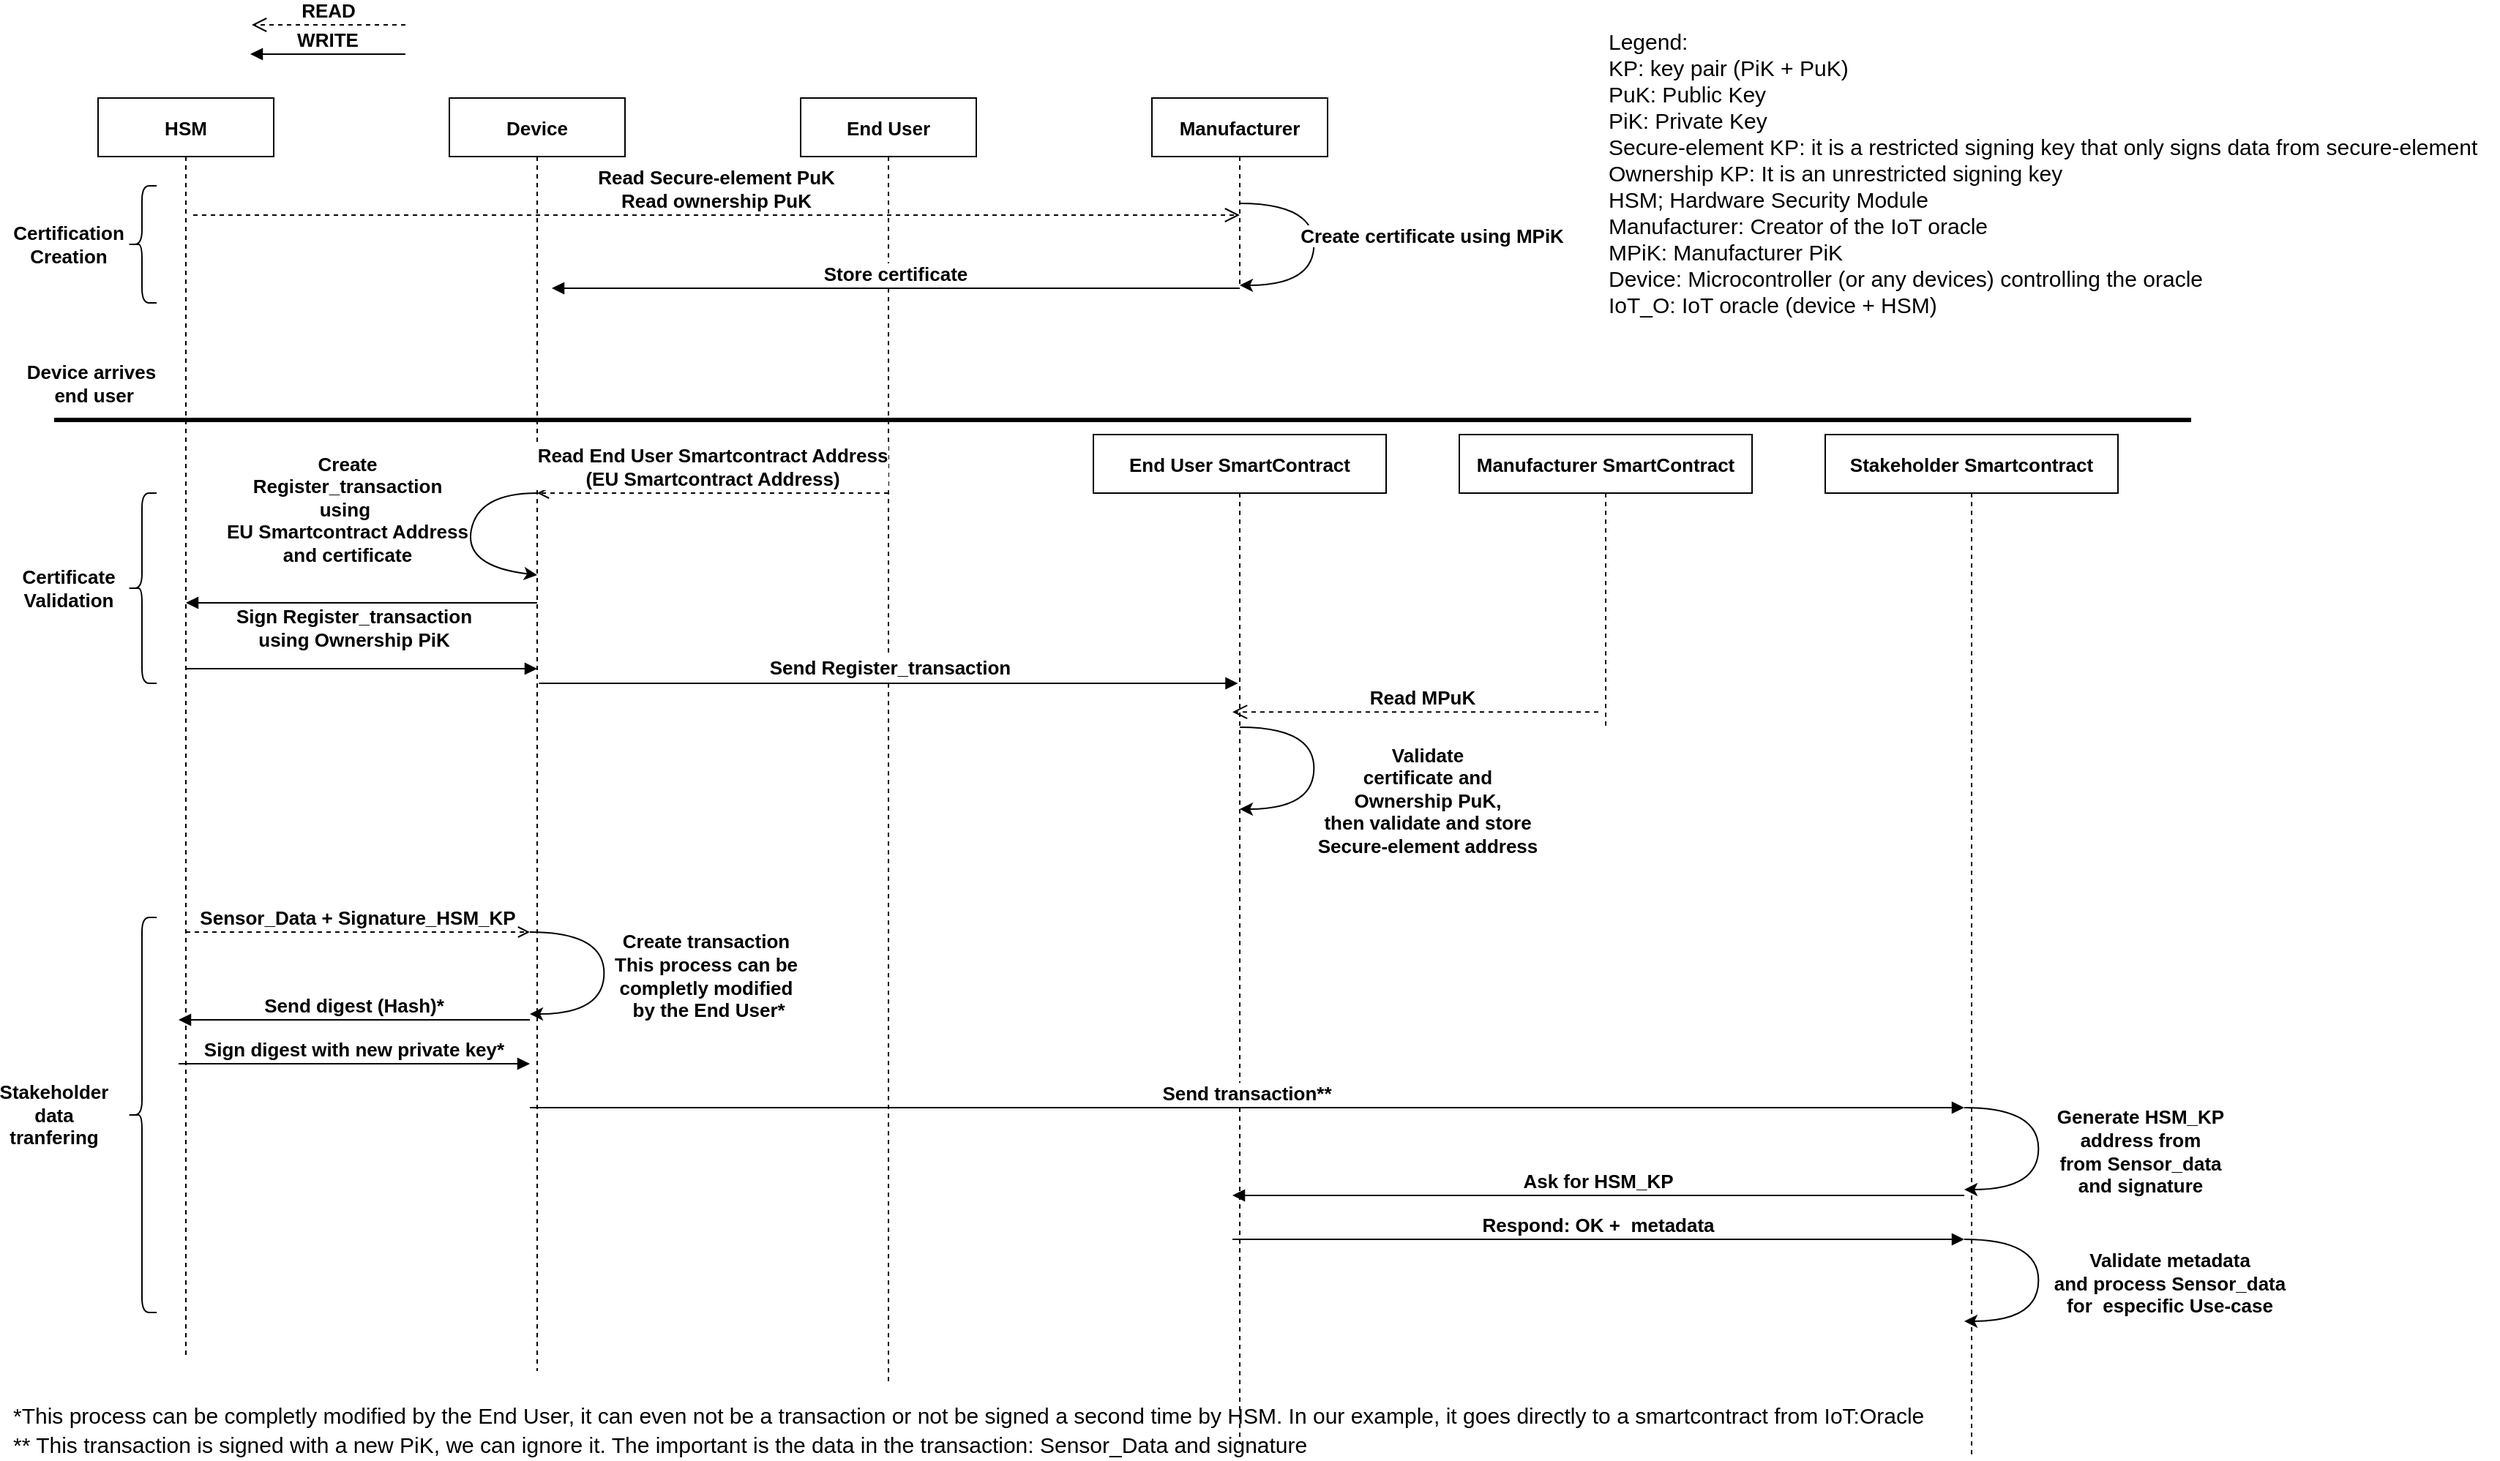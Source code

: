 <mxfile version="14.7.6" type="device"><diagram id="kgpKYQtTHZ0yAKxKKP6v" name="Page-1"><mxGraphModel dx="1673" dy="971" grid="1" gridSize="10" guides="1" tooltips="1" connect="1" arrows="1" fold="1" page="1" pageScale="1" pageWidth="850" pageHeight="1100" math="0" shadow="0"><root><mxCell id="0"/><mxCell id="1" parent="0"/><mxCell id="3nuBFxr9cyL0pnOWT2aG-1" value="HSM" style="shape=umlLifeline;perimeter=lifelinePerimeter;container=1;collapsible=0;recursiveResize=0;rounded=0;shadow=0;strokeWidth=1;fontStyle=1;fontSize=13;" parent="1" vertex="1"><mxGeometry x="80" y="80" width="120" height="860" as="geometry"/></mxCell><mxCell id="3nuBFxr9cyL0pnOWT2aG-5" value="Device" style="shape=umlLifeline;perimeter=lifelinePerimeter;container=1;collapsible=0;recursiveResize=0;rounded=0;shadow=0;strokeWidth=1;fontStyle=1;fontSize=13;" parent="1" vertex="1"><mxGeometry x="320" y="80" width="120" height="870" as="geometry"/></mxCell><mxCell id="PK25MbMjysthuU5o7wJD-3" value="End User" style="shape=umlLifeline;perimeter=lifelinePerimeter;container=1;collapsible=0;recursiveResize=0;rounded=0;shadow=0;strokeWidth=1;fontStyle=1;fontSize=13;" parent="1" vertex="1"><mxGeometry x="560" y="80" width="120" height="880" as="geometry"/></mxCell><mxCell id="PK25MbMjysthuU5o7wJD-5" value="Manufacturer" style="shape=umlLifeline;perimeter=lifelinePerimeter;container=1;collapsible=0;recursiveResize=0;rounded=0;shadow=0;strokeWidth=1;fontStyle=1;fontSize=13;" parent="1" vertex="1"><mxGeometry x="800" y="80" width="120" height="130" as="geometry"/></mxCell><mxCell id="PK25MbMjysthuU5o7wJD-15" value="READ" style="verticalAlign=bottom;endArrow=open;dashed=1;endSize=8;shadow=0;strokeWidth=1;fontStyle=1;fontSize=13;" parent="1" edge="1"><mxGeometry relative="1" as="geometry"><mxPoint x="184.997" y="30.0" as="targetPoint"/><mxPoint x="290" y="30" as="sourcePoint"/></mxGeometry></mxCell><mxCell id="PK25MbMjysthuU5o7wJD-16" value="WRITE" style="verticalAlign=bottom;endArrow=block;shadow=0;strokeWidth=1;fontStyle=1;fontSize=13;" parent="1" edge="1"><mxGeometry relative="1" as="geometry"><mxPoint x="290" y="50" as="sourcePoint"/><mxPoint x="184" y="50" as="targetPoint"/></mxGeometry></mxCell><mxCell id="PK25MbMjysthuU5o7wJD-21" value="" style="group;fontStyle=1;fontSize=13;" parent="1" vertex="1" connectable="0"><mxGeometry x="50" y="140" width="70" height="80" as="geometry"/></mxCell><mxCell id="PK25MbMjysthuU5o7wJD-12" value="" style="shape=curlyBracket;whiteSpace=wrap;html=1;rounded=1;size=0.5;fontStyle=1;fontSize=13;" parent="PK25MbMjysthuU5o7wJD-21" vertex="1"><mxGeometry x="50" width="20" height="80" as="geometry"/></mxCell><mxCell id="PK25MbMjysthuU5o7wJD-14" value="Certification&lt;br&gt;Creation" style="text;html=1;strokeColor=none;fillColor=none;align=center;verticalAlign=middle;whiteSpace=wrap;rounded=0;fontStyle=1;fontSize=13;" parent="PK25MbMjysthuU5o7wJD-21" vertex="1"><mxGeometry x="-10" y="30" width="40" height="20" as="geometry"/></mxCell><mxCell id="PK25MbMjysthuU5o7wJD-22" value="" style="group;fontStyle=1;fontSize=13;" parent="1" vertex="1" connectable="0"><mxGeometry x="50" y="350" width="70" height="130" as="geometry"/></mxCell><mxCell id="PK25MbMjysthuU5o7wJD-23" value="" style="shape=curlyBracket;whiteSpace=wrap;html=1;rounded=1;size=0.5;fontStyle=1;fontSize=13;" parent="PK25MbMjysthuU5o7wJD-22" vertex="1"><mxGeometry x="50" width="20" height="130" as="geometry"/></mxCell><mxCell id="tJ1vnzaz8SMLXuXBX4dA-22" value="" style="group;fontStyle=1;fontSize=13;" parent="1" vertex="1" connectable="0"><mxGeometry x="50" y="640" width="70" height="270" as="geometry"/></mxCell><mxCell id="tJ1vnzaz8SMLXuXBX4dA-23" value="" style="shape=curlyBracket;whiteSpace=wrap;html=1;rounded=1;size=0.5;fontStyle=1;fontSize=13;" parent="tJ1vnzaz8SMLXuXBX4dA-22" vertex="1"><mxGeometry x="50" width="20" height="270.0" as="geometry"/></mxCell><mxCell id="tJ1vnzaz8SMLXuXBX4dA-24" value="Stakeholder data tranfering" style="text;html=1;strokeColor=none;fillColor=none;align=center;verticalAlign=middle;whiteSpace=wrap;rounded=0;fontStyle=1;fontSize=13;" parent="tJ1vnzaz8SMLXuXBX4dA-22" vertex="1"><mxGeometry x="-20" y="101.25" width="40" height="67.5" as="geometry"/></mxCell><mxCell id="x-Ay-M83Ov1TleOutt_n-1" value="Read Secure-element PuK&#10;Read ownership PuK" style="verticalAlign=bottom;endArrow=open;dashed=1;endSize=8;shadow=0;strokeWidth=1;fontStyle=1;fontSize=13;" edge="1" parent="1"><mxGeometry relative="1" as="geometry"><mxPoint x="860" y="160" as="targetPoint"/><mxPoint x="144.997" y="160" as="sourcePoint"/></mxGeometry></mxCell><mxCell id="x-Ay-M83Ov1TleOutt_n-2" value="Store certificate" style="verticalAlign=bottom;endArrow=block;shadow=0;strokeWidth=1;fontStyle=1;fontSize=13;" edge="1" parent="1"><mxGeometry relative="1" as="geometry"><mxPoint x="860" y="210" as="sourcePoint"/><mxPoint x="390" y="210" as="targetPoint"/></mxGeometry></mxCell><mxCell id="x-Ay-M83Ov1TleOutt_n-3" value="" style="curved=1;endArrow=classic;html=1;" edge="1" parent="1"><mxGeometry width="50" height="50" relative="1" as="geometry"><mxPoint x="860.004" y="152" as="sourcePoint"/><mxPoint x="860.004" y="208.0" as="targetPoint"/><Array as="points"><mxPoint x="910.68" y="152"/><mxPoint x="910.68" y="208"/></Array></mxGeometry></mxCell><mxCell id="x-Ay-M83Ov1TleOutt_n-4" value="&lt;span style=&quot;font-size: 13px&quot;&gt;&lt;b&gt;Create certificate using MPiK&lt;/b&gt;&lt;/span&gt;" style="edgeLabel;html=1;align=center;verticalAlign=middle;resizable=0;points=[];" vertex="1" connectable="0" parent="x-Ay-M83Ov1TleOutt_n-3"><mxGeometry x="-0.359" y="-8" relative="1" as="geometry"><mxPoint x="88" y="22" as="offset"/></mxGeometry></mxCell><mxCell id="x-Ay-M83Ov1TleOutt_n-5" value="&lt;font style=&quot;font-size: 15px&quot;&gt;&lt;span&gt;Legend:&lt;/span&gt;&lt;br&gt;KP: key pair (PiK + PuK)&lt;br&gt;&lt;span style=&quot;font-size: 15px&quot;&gt;PuK: Public Key&lt;/span&gt;&lt;br&gt;&lt;span style=&quot;font-size: 15px&quot;&gt;PiK: Private Key&lt;br&gt;&lt;/span&gt;Secure-element KP: it is a restricted signing key that only signs data from secure-element&lt;br&gt;Ownership KP: It is an unrestricted signing key&lt;br&gt;&lt;span style=&quot;font-size: 15px&quot;&gt;HSM; Hardware Security Module&lt;/span&gt;&lt;br&gt;&lt;span style=&quot;font-size: 15px&quot;&gt;Manufacturer: Creator of the IoT oracle&lt;/span&gt;&lt;br&gt;&lt;span style=&quot;font-size: 15px&quot;&gt;MPiK: Manufacturer PiK&lt;/span&gt;&lt;br&gt;&lt;span style=&quot;font-size: 15px&quot;&gt;Device: Microcontroller (or any devices) controlling the oracle&lt;/span&gt;&lt;br&gt;&lt;div&gt;&lt;span&gt;&lt;font style=&quot;font-size: 15px&quot;&gt;IoT_O: IoT oracle (device + HSM)&lt;/font&gt;&lt;/span&gt;&lt;/div&gt;&lt;br&gt;&lt;/font&gt;" style="text;html=1;align=left;verticalAlign=middle;resizable=0;points=[];autosize=1;strokeColor=none;" vertex="1" parent="1"><mxGeometry x="1110" y="50" width="610" height="180" as="geometry"/></mxCell><mxCell id="x-Ay-M83Ov1TleOutt_n-7" value="Manufacturer SmartContract" style="shape=umlLifeline;perimeter=lifelinePerimeter;container=1;collapsible=0;recursiveResize=0;rounded=0;shadow=0;strokeWidth=1;fontStyle=1;fontSize=13;" vertex="1" parent="1"><mxGeometry x="1010" y="310" width="200" height="200" as="geometry"/></mxCell><mxCell id="x-Ay-M83Ov1TleOutt_n-8" value="" style="endArrow=none;html=1;strokeWidth=3;" edge="1" parent="1"><mxGeometry width="50" height="50" relative="1" as="geometry"><mxPoint x="50" y="300" as="sourcePoint"/><mxPoint x="1510" y="300" as="targetPoint"/></mxGeometry></mxCell><mxCell id="x-Ay-M83Ov1TleOutt_n-9" value="&lt;b&gt;&lt;font style=&quot;font-size: 13px&quot;&gt;Device arrives&lt;br&gt;&amp;nbsp;end user&lt;/font&gt;&lt;/b&gt;" style="text;html=1;align=center;verticalAlign=middle;resizable=0;points=[];autosize=1;strokeColor=none;" vertex="1" parent="1"><mxGeometry x="25" y="260" width="100" height="30" as="geometry"/></mxCell><mxCell id="x-Ay-M83Ov1TleOutt_n-11" value="Read End User Smartcontract Address&#10;(EU Smartcontract Address)" style="verticalAlign=bottom;endArrow=open;shadow=0;strokeWidth=1;fontStyle=1;fontSize=13;dashed=1;endFill=0;" edge="1" parent="1"><mxGeometry relative="1" as="geometry"><mxPoint x="620" y="350" as="sourcePoint"/><mxPoint x="380" y="350" as="targetPoint"/></mxGeometry></mxCell><mxCell id="x-Ay-M83Ov1TleOutt_n-12" value="Send Register_transaction&#10;" style="verticalAlign=bottom;endArrow=block;shadow=0;strokeWidth=1;fontStyle=1;fontSize=13;" edge="1" parent="1"><mxGeometry x="0.005" y="-15" relative="1" as="geometry"><mxPoint x="381.25" y="480" as="sourcePoint"/><mxPoint x="858.75" y="480" as="targetPoint"/><mxPoint as="offset"/></mxGeometry></mxCell><mxCell id="x-Ay-M83Ov1TleOutt_n-14" value="End User SmartContract" style="shape=umlLifeline;perimeter=lifelinePerimeter;container=1;collapsible=0;recursiveResize=0;rounded=0;shadow=0;strokeWidth=1;fontStyle=1;fontSize=13;" vertex="1" parent="1"><mxGeometry x="760" y="310" width="200" height="690" as="geometry"/></mxCell><mxCell id="x-Ay-M83Ov1TleOutt_n-16" value="Read MPuK" style="verticalAlign=bottom;endArrow=open;dashed=1;endSize=8;shadow=0;strokeWidth=1;fontStyle=1;fontSize=13;" edge="1" parent="1"><mxGeometry x="-0.04" relative="1" as="geometry"><mxPoint x="855" y="499.58" as="targetPoint"/><mxPoint x="1105" y="499.58" as="sourcePoint"/><mxPoint as="offset"/></mxGeometry></mxCell><mxCell id="x-Ay-M83Ov1TleOutt_n-17" value="" style="curved=1;endArrow=classic;html=1;" edge="1" parent="1"><mxGeometry width="50" height="50" relative="1" as="geometry"><mxPoint x="860.004" y="510" as="sourcePoint"/><mxPoint x="860.004" y="566.0" as="targetPoint"/><Array as="points"><mxPoint x="910.68" y="510"/><mxPoint x="910.68" y="566"/></Array></mxGeometry></mxCell><mxCell id="x-Ay-M83Ov1TleOutt_n-18" value="&lt;span style=&quot;font-size: 13px&quot;&gt;&lt;b&gt;Validate&lt;br&gt;certificate and &lt;br&gt;Ownership PuK,&lt;br&gt;then validate and store&lt;br&gt;&lt;/b&gt;&lt;/span&gt;&lt;span style=&quot;font-size: 13px ; font-weight: 700&quot;&gt;Secure-element&amp;nbsp;&lt;/span&gt;&lt;span style=&quot;font-size: 13px&quot;&gt;&lt;b&gt;address&lt;br&gt;&lt;/b&gt;&lt;/span&gt;" style="edgeLabel;html=1;align=center;verticalAlign=middle;resizable=0;points=[];" vertex="1" connectable="0" parent="x-Ay-M83Ov1TleOutt_n-17"><mxGeometry x="-0.359" y="-8" relative="1" as="geometry"><mxPoint x="85" y="50" as="offset"/></mxGeometry></mxCell><mxCell id="x-Ay-M83Ov1TleOutt_n-20" value="Sensor_Data + Signature_HSM_KP" style="verticalAlign=bottom;endArrow=open;shadow=0;strokeWidth=1;fontStyle=1;fontSize=13;dashed=1;endFill=0;" edge="1" parent="1"><mxGeometry relative="1" as="geometry"><mxPoint x="140" y="650" as="sourcePoint"/><mxPoint x="375" y="650" as="targetPoint"/></mxGeometry></mxCell><mxCell id="x-Ay-M83Ov1TleOutt_n-22" value="" style="curved=1;endArrow=classic;html=1;" edge="1" parent="1"><mxGeometry width="50" height="50" relative="1" as="geometry"><mxPoint x="375.004" y="650" as="sourcePoint"/><mxPoint x="375.004" y="706.0" as="targetPoint"/><Array as="points"><mxPoint x="425.68" y="650"/><mxPoint x="425.68" y="706"/></Array></mxGeometry></mxCell><mxCell id="x-Ay-M83Ov1TleOutt_n-23" value="&lt;span style=&quot;font-size: 13px&quot;&gt;&lt;b&gt;Create transaction&lt;br&gt;This process can be&lt;br&gt;completly&amp;nbsp;modified&lt;br&gt;&amp;nbsp;by the End User*&lt;br&gt;&lt;/b&gt;&lt;/span&gt;" style="edgeLabel;html=1;align=center;verticalAlign=middle;resizable=0;points=[];" vertex="1" connectable="0" parent="x-Ay-M83Ov1TleOutt_n-22"><mxGeometry x="-0.359" y="-8" relative="1" as="geometry"><mxPoint x="77" y="30" as="offset"/></mxGeometry></mxCell><mxCell id="x-Ay-M83Ov1TleOutt_n-25" value="Sign digest with new private key*" style="verticalAlign=bottom;endArrow=block;shadow=0;strokeWidth=1;fontStyle=1;fontSize=13;" edge="1" parent="1"><mxGeometry relative="1" as="geometry"><mxPoint x="135" y="740" as="sourcePoint"/><mxPoint x="375" y="740" as="targetPoint"/></mxGeometry></mxCell><mxCell id="x-Ay-M83Ov1TleOutt_n-26" value="&lt;font style=&quot;font-size: 15px&quot;&gt;*This process can be completly modified by the End User, it can even not be a transaction or not be signed a second time by HSM. In our example, it goes directly to a smartcontract from IoT:Oracle&lt;/font&gt;" style="text;html=1;align=left;verticalAlign=middle;resizable=0;points=[];autosize=1;strokeColor=none;" vertex="1" parent="1"><mxGeometry x="20" y="970" width="1320" height="20" as="geometry"/></mxCell><mxCell id="x-Ay-M83Ov1TleOutt_n-27" value="Stakeholder Smartcontract" style="shape=umlLifeline;perimeter=lifelinePerimeter;container=1;collapsible=0;recursiveResize=0;rounded=0;shadow=0;strokeWidth=1;fontStyle=1;fontSize=13;" vertex="1" parent="1"><mxGeometry x="1260" y="310" width="200" height="700" as="geometry"/></mxCell><mxCell id="x-Ay-M83Ov1TleOutt_n-28" value="Send transaction**" style="verticalAlign=bottom;endArrow=block;shadow=0;strokeWidth=1;fontStyle=1;fontSize=13;" edge="1" parent="1"><mxGeometry relative="1" as="geometry"><mxPoint x="375" y="770" as="sourcePoint"/><mxPoint x="1355" y="770" as="targetPoint"/></mxGeometry></mxCell><mxCell id="x-Ay-M83Ov1TleOutt_n-29" value="&lt;font style=&quot;font-size: 15px&quot;&gt;** This transaction is signed with a new PiK, we can ignore it. The important is the data in the transaction: Sensor_Data and signature&lt;/font&gt;" style="text;html=1;align=left;verticalAlign=middle;resizable=0;points=[];autosize=1;strokeColor=none;" vertex="1" parent="1"><mxGeometry x="20" y="990" width="900" height="20" as="geometry"/></mxCell><mxCell id="x-Ay-M83Ov1TleOutt_n-30" value="" style="curved=1;endArrow=classic;html=1;" edge="1" parent="1"><mxGeometry width="50" height="50" relative="1" as="geometry"><mxPoint x="1355.004" y="770" as="sourcePoint"/><mxPoint x="1355.004" y="826.0" as="targetPoint"/><Array as="points"><mxPoint x="1405.68" y="770"/><mxPoint x="1405.68" y="826"/></Array></mxGeometry></mxCell><mxCell id="x-Ay-M83Ov1TleOutt_n-31" value="&lt;span style=&quot;font-size: 13px&quot;&gt;&lt;b&gt;Generate HSM_KP &lt;br&gt;address from&lt;br&gt;from Sensor_data&lt;br&gt;and signature&lt;br&gt;&lt;/b&gt;&lt;/span&gt;" style="edgeLabel;html=1;align=center;verticalAlign=middle;resizable=0;points=[];" vertex="1" connectable="0" parent="x-Ay-M83Ov1TleOutt_n-30"><mxGeometry x="-0.359" y="-8" relative="1" as="geometry"><mxPoint x="77" y="30" as="offset"/></mxGeometry></mxCell><mxCell id="x-Ay-M83Ov1TleOutt_n-34" value="Send digest (Hash)*" style="verticalAlign=bottom;endArrow=block;shadow=0;strokeWidth=1;fontStyle=1;fontSize=13;" edge="1" parent="1"><mxGeometry relative="1" as="geometry"><mxPoint x="375" y="710" as="sourcePoint"/><mxPoint x="135" y="710" as="targetPoint"/></mxGeometry></mxCell><mxCell id="x-Ay-M83Ov1TleOutt_n-35" value="Respond: OK +  metadata" style="verticalAlign=bottom;endArrow=block;shadow=0;strokeWidth=1;fontStyle=1;fontSize=13;" edge="1" parent="1"><mxGeometry relative="1" as="geometry"><mxPoint x="855" y="860" as="sourcePoint"/><mxPoint x="1355" y="860" as="targetPoint"/></mxGeometry></mxCell><mxCell id="x-Ay-M83Ov1TleOutt_n-36" value="Ask for HSM_KP" style="verticalAlign=bottom;endArrow=block;shadow=0;strokeWidth=1;fontStyle=1;fontSize=13;" edge="1" parent="1"><mxGeometry relative="1" as="geometry"><mxPoint x="1355" y="830" as="sourcePoint"/><mxPoint x="855" y="830" as="targetPoint"/></mxGeometry></mxCell><mxCell id="x-Ay-M83Ov1TleOutt_n-37" value="" style="curved=1;endArrow=classic;html=1;" edge="1" parent="1"><mxGeometry width="50" height="50" relative="1" as="geometry"><mxPoint x="1355.004" y="860" as="sourcePoint"/><mxPoint x="1355.004" y="916.0" as="targetPoint"/><Array as="points"><mxPoint x="1405.68" y="860"/><mxPoint x="1405.68" y="916"/></Array></mxGeometry></mxCell><mxCell id="x-Ay-M83Ov1TleOutt_n-38" value="&lt;span style=&quot;font-size: 13px&quot;&gt;&lt;b&gt;Validate metadata&lt;br&gt;and process Sensor_data&lt;br&gt;for&amp;nbsp; especific Use-case&lt;br&gt;&lt;/b&gt;&lt;/span&gt;" style="edgeLabel;html=1;align=center;verticalAlign=middle;resizable=0;points=[];" vertex="1" connectable="0" parent="x-Ay-M83Ov1TleOutt_n-37"><mxGeometry x="-0.359" y="-8" relative="1" as="geometry"><mxPoint x="97" y="30" as="offset"/></mxGeometry></mxCell><mxCell id="x-Ay-M83Ov1TleOutt_n-39" value="" style="curved=1;endArrow=classic;html=1;" edge="1" parent="1"><mxGeometry width="50" height="50" relative="1" as="geometry"><mxPoint x="380.004" y="350" as="sourcePoint"/><mxPoint x="380.004" y="406.0" as="targetPoint"/><Array as="points"><mxPoint x="340" y="350"/><mxPoint x="330" y="400"/></Array></mxGeometry></mxCell><mxCell id="x-Ay-M83Ov1TleOutt_n-40" value="&lt;span style=&quot;font-size: 13px&quot;&gt;&lt;b&gt;Create&lt;br&gt;Register_transaction&lt;br&gt;using&amp;nbsp;&lt;br&gt;&lt;/b&gt;&lt;/span&gt;&lt;span style=&quot;font-size: 13px ; font-weight: 700&quot;&gt;EU Smartcontract Address&lt;/span&gt;&lt;span style=&quot;font-size: 13px ; font-weight: 700&quot;&gt;&lt;br&gt;&lt;/span&gt;&lt;span style=&quot;font-size: 13px&quot;&gt;&lt;b&gt;and certificate&lt;br&gt;&lt;/b&gt;&lt;/span&gt;" style="edgeLabel;html=1;align=center;verticalAlign=middle;resizable=0;points=[];" vertex="1" connectable="0" parent="x-Ay-M83Ov1TleOutt_n-39"><mxGeometry x="-0.359" y="-8" relative="1" as="geometry"><mxPoint x="-81" y="7" as="offset"/></mxGeometry></mxCell><mxCell id="PK25MbMjysthuU5o7wJD-24" value="Certificate&lt;br&gt;Validation" style="text;html=1;strokeColor=none;fillColor=none;align=center;verticalAlign=middle;whiteSpace=wrap;rounded=0;fontStyle=1;fontSize=13;" parent="1" vertex="1"><mxGeometry x="40" y="405" width="40" height="20" as="geometry"/></mxCell><mxCell id="x-Ay-M83Ov1TleOutt_n-44" value="Sign Register_transaction&#10;using Ownership PiK" style="verticalAlign=bottom;endArrow=block;shadow=0;strokeWidth=1;fontStyle=1;fontSize=13;" edge="1" parent="1"><mxGeometry x="0.04" y="35" relative="1" as="geometry"><mxPoint x="380" y="425" as="sourcePoint"/><mxPoint x="140" y="425" as="targetPoint"/><mxPoint as="offset"/></mxGeometry></mxCell><mxCell id="x-Ay-M83Ov1TleOutt_n-46" value="" style="verticalAlign=bottom;endArrow=block;shadow=0;strokeWidth=1;fontStyle=1;fontSize=13;" edge="1" parent="1"><mxGeometry relative="1" as="geometry"><mxPoint x="140" y="470" as="sourcePoint"/><mxPoint x="380" y="470" as="targetPoint"/></mxGeometry></mxCell></root></mxGraphModel></diagram></mxfile>